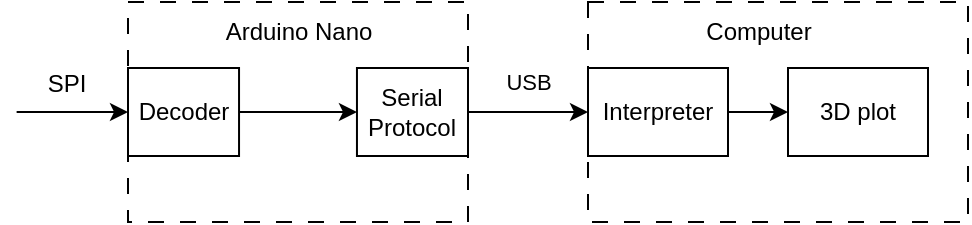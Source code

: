 <mxfile version="24.8.4">
  <diagram name="Page-1" id="9QZjXFrzVtYRZXyskIr0">
    <mxGraphModel dx="830" dy="457" grid="1" gridSize="10" guides="1" tooltips="1" connect="1" arrows="1" fold="1" page="1" pageScale="1" pageWidth="850" pageHeight="1100" math="0" shadow="0">
      <root>
        <mxCell id="0" />
        <mxCell id="1" parent="0" />
        <mxCell id="dr5NtaDN8v1wlW8pVNiG-3" value="" style="group" vertex="1" connectable="0" parent="1">
          <mxGeometry x="400" y="240" width="190" height="110" as="geometry" />
        </mxCell>
        <mxCell id="dr5NtaDN8v1wlW8pVNiG-8" style="edgeStyle=orthogonalEdgeStyle;rounded=0;orthogonalLoop=1;jettySize=auto;html=1;exitX=0;exitY=0.5;exitDx=0;exitDy=0;entryX=0;entryY=0.5;entryDx=0;entryDy=0;" edge="1" parent="dr5NtaDN8v1wlW8pVNiG-3" source="dr5NtaDN8v1wlW8pVNiG-1" target="dr5NtaDN8v1wlW8pVNiG-6">
          <mxGeometry relative="1" as="geometry" />
        </mxCell>
        <mxCell id="dr5NtaDN8v1wlW8pVNiG-9" style="edgeStyle=orthogonalEdgeStyle;rounded=0;orthogonalLoop=1;jettySize=auto;html=1;exitX=0;exitY=0.5;exitDx=0;exitDy=0;entryX=0;entryY=0.5;entryDx=0;entryDy=0;" edge="1" parent="dr5NtaDN8v1wlW8pVNiG-3" source="dr5NtaDN8v1wlW8pVNiG-1" target="dr5NtaDN8v1wlW8pVNiG-6">
          <mxGeometry relative="1" as="geometry" />
        </mxCell>
        <mxCell id="dr5NtaDN8v1wlW8pVNiG-1" value="" style="rounded=0;whiteSpace=wrap;html=1;dashed=1;dashPattern=8 8;" vertex="1" parent="dr5NtaDN8v1wlW8pVNiG-3">
          <mxGeometry width="190" height="110" as="geometry" />
        </mxCell>
        <mxCell id="dr5NtaDN8v1wlW8pVNiG-2" value="Computer" style="text;html=1;align=center;verticalAlign=middle;resizable=0;points=[];autosize=1;strokeColor=none;fillColor=none;" vertex="1" parent="dr5NtaDN8v1wlW8pVNiG-3">
          <mxGeometry x="45.0" width="80" height="30" as="geometry" />
        </mxCell>
        <mxCell id="dr5NtaDN8v1wlW8pVNiG-35" style="edgeStyle=orthogonalEdgeStyle;rounded=0;orthogonalLoop=1;jettySize=auto;html=1;exitX=1;exitY=0.5;exitDx=0;exitDy=0;entryX=0;entryY=0.5;entryDx=0;entryDy=0;" edge="1" parent="dr5NtaDN8v1wlW8pVNiG-3" source="dr5NtaDN8v1wlW8pVNiG-6" target="dr5NtaDN8v1wlW8pVNiG-34">
          <mxGeometry relative="1" as="geometry" />
        </mxCell>
        <mxCell id="dr5NtaDN8v1wlW8pVNiG-6" value="Interpreter" style="whiteSpace=wrap;html=1;" vertex="1" parent="dr5NtaDN8v1wlW8pVNiG-3">
          <mxGeometry y="33" width="70" height="44" as="geometry" />
        </mxCell>
        <mxCell id="dr5NtaDN8v1wlW8pVNiG-34" value="3D plot" style="whiteSpace=wrap;html=1;" vertex="1" parent="dr5NtaDN8v1wlW8pVNiG-3">
          <mxGeometry x="100" y="33" width="70" height="44" as="geometry" />
        </mxCell>
        <mxCell id="dr5NtaDN8v1wlW8pVNiG-23" value="" style="group" vertex="1" connectable="0" parent="1">
          <mxGeometry x="170" y="240" width="170" height="110" as="geometry" />
        </mxCell>
        <mxCell id="dr5NtaDN8v1wlW8pVNiG-24" style="edgeStyle=orthogonalEdgeStyle;rounded=0;orthogonalLoop=1;jettySize=auto;html=1;exitX=0;exitY=0.5;exitDx=0;exitDy=0;startArrow=classic;startFill=1;endArrow=none;endFill=0;" edge="1" parent="dr5NtaDN8v1wlW8pVNiG-23" source="dr5NtaDN8v1wlW8pVNiG-28">
          <mxGeometry relative="1" as="geometry">
            <mxPoint x="-55.69" y="55.035" as="targetPoint" />
          </mxGeometry>
        </mxCell>
        <mxCell id="dr5NtaDN8v1wlW8pVNiG-25" value="&lt;font style=&quot;font-size: 12px;&quot;&gt;SPI&lt;/font&gt;" style="edgeLabel;html=1;align=center;verticalAlign=middle;resizable=0;points=[];" vertex="1" connectable="0" parent="dr5NtaDN8v1wlW8pVNiG-24">
          <mxGeometry x="0.21" relative="1" as="geometry">
            <mxPoint x="2" y="-15" as="offset" />
          </mxGeometry>
        </mxCell>
        <mxCell id="dr5NtaDN8v1wlW8pVNiG-26" style="edgeStyle=orthogonalEdgeStyle;rounded=0;orthogonalLoop=1;jettySize=auto;html=1;exitX=0;exitY=0.5;exitDx=0;exitDy=0;entryX=0;entryY=0.5;entryDx=0;entryDy=0;" edge="1" parent="dr5NtaDN8v1wlW8pVNiG-23" source="dr5NtaDN8v1wlW8pVNiG-28" target="dr5NtaDN8v1wlW8pVNiG-31">
          <mxGeometry relative="1" as="geometry" />
        </mxCell>
        <mxCell id="dr5NtaDN8v1wlW8pVNiG-27" style="edgeStyle=orthogonalEdgeStyle;rounded=0;orthogonalLoop=1;jettySize=auto;html=1;exitX=0;exitY=0.5;exitDx=0;exitDy=0;entryX=0;entryY=0.5;entryDx=0;entryDy=0;" edge="1" parent="dr5NtaDN8v1wlW8pVNiG-23" source="dr5NtaDN8v1wlW8pVNiG-28" target="dr5NtaDN8v1wlW8pVNiG-31">
          <mxGeometry relative="1" as="geometry" />
        </mxCell>
        <mxCell id="dr5NtaDN8v1wlW8pVNiG-28" value="" style="rounded=0;whiteSpace=wrap;html=1;dashed=1;dashPattern=8 8;" vertex="1" parent="dr5NtaDN8v1wlW8pVNiG-23">
          <mxGeometry width="170" height="110" as="geometry" />
        </mxCell>
        <mxCell id="dr5NtaDN8v1wlW8pVNiG-29" value="Arduino Nano" style="text;html=1;align=center;verticalAlign=middle;resizable=0;points=[];autosize=1;strokeColor=none;fillColor=none;" vertex="1" parent="dr5NtaDN8v1wlW8pVNiG-23">
          <mxGeometry x="35.0" width="100" height="30" as="geometry" />
        </mxCell>
        <mxCell id="dr5NtaDN8v1wlW8pVNiG-30" style="edgeStyle=orthogonalEdgeStyle;rounded=0;orthogonalLoop=1;jettySize=auto;html=1;exitX=1;exitY=0.5;exitDx=0;exitDy=0;entryX=0;entryY=0.5;entryDx=0;entryDy=0;" edge="1" parent="dr5NtaDN8v1wlW8pVNiG-23" source="dr5NtaDN8v1wlW8pVNiG-31" target="dr5NtaDN8v1wlW8pVNiG-32">
          <mxGeometry relative="1" as="geometry" />
        </mxCell>
        <mxCell id="dr5NtaDN8v1wlW8pVNiG-31" value="Decoder" style="whiteSpace=wrap;html=1;" vertex="1" parent="dr5NtaDN8v1wlW8pVNiG-23">
          <mxGeometry y="33" width="55.52" height="44" as="geometry" />
        </mxCell>
        <mxCell id="dr5NtaDN8v1wlW8pVNiG-32" value="&lt;div&gt;Serial&lt;/div&gt;&lt;div&gt;Protocol&lt;br&gt;&lt;/div&gt;" style="whiteSpace=wrap;html=1;" vertex="1" parent="dr5NtaDN8v1wlW8pVNiG-23">
          <mxGeometry x="114.48" y="33" width="55.52" height="44" as="geometry" />
        </mxCell>
        <mxCell id="dr5NtaDN8v1wlW8pVNiG-4" style="edgeStyle=orthogonalEdgeStyle;rounded=0;orthogonalLoop=1;jettySize=auto;html=1;exitX=0;exitY=0.5;exitDx=0;exitDy=0;startArrow=classic;startFill=1;endArrow=none;endFill=0;entryX=1;entryY=0.5;entryDx=0;entryDy=0;" edge="1" parent="1" source="dr5NtaDN8v1wlW8pVNiG-1" target="dr5NtaDN8v1wlW8pVNiG-32">
          <mxGeometry relative="1" as="geometry">
            <mxPoint x="369.31" y="295.035" as="targetPoint" />
          </mxGeometry>
        </mxCell>
        <mxCell id="dr5NtaDN8v1wlW8pVNiG-5" value="USB" style="edgeLabel;html=1;align=center;verticalAlign=middle;resizable=0;points=[];" vertex="1" connectable="0" parent="dr5NtaDN8v1wlW8pVNiG-4">
          <mxGeometry x="0.21" relative="1" as="geometry">
            <mxPoint x="6" y="-15" as="offset" />
          </mxGeometry>
        </mxCell>
      </root>
    </mxGraphModel>
  </diagram>
</mxfile>
